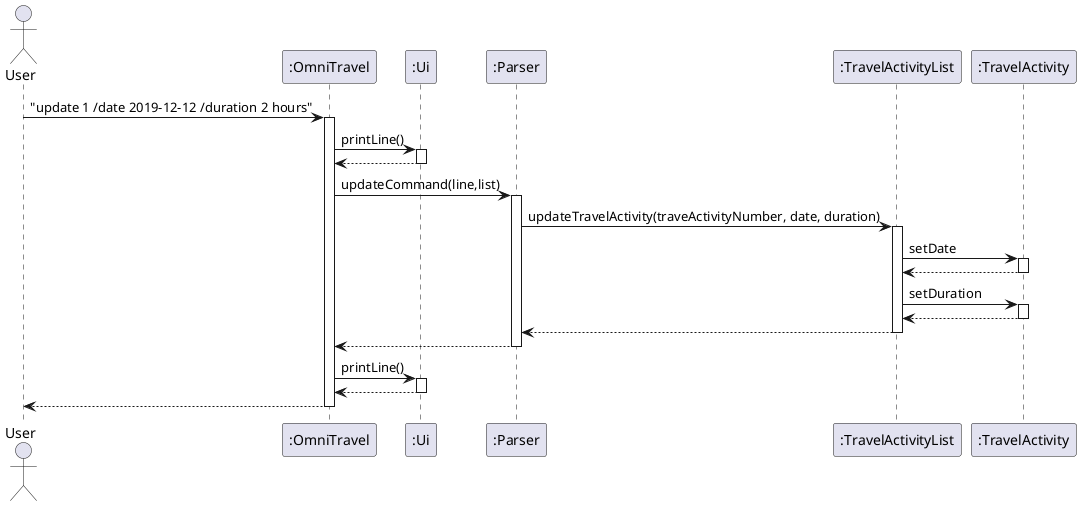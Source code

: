 @startuml
'https://plantuml.com/sequence-diagram



actor User as user


participant ":OmniTravel" as OmniTravel


participant ":Ui" as Ui


participant ":Parser" as Parser



participant ":TravelActivityList" as TravelActivityList
participant ":TravelActivity" as TravelActivity


user -> OmniTravel : "update 1 /date 2019-12-12 /duration 2 hours"
activate OmniTravel
OmniTravel -> Ui : printLine()
activate Ui
Ui --> OmniTravel
deactivate Ui
OmniTravel-> Parser : updateCommand(line,list)
activate Parser
Parser -> TravelActivityList: updateTravelActivity(traveActivityNumber, date, duration)
activate TravelActivityList
TravelActivityList -> TravelActivity: setDate
activate TravelActivity
TravelActivity --> TravelActivityList
deactivate TravelActivity
TravelActivityList -> TravelActivity: setDuration
activate TravelActivity
TravelActivity --> TravelActivityList
deactivate TravelActivity
TravelActivityList --> Parser
deactivate TravelActivityList
Parser -->OmniTravel
deactivate Parser
OmniTravel-> Ui : printLine()
activate Ui
Ui -->OmniTravel
deactivate Ui
OmniTravel --> user
deactivate OmniTravel


@enduml
